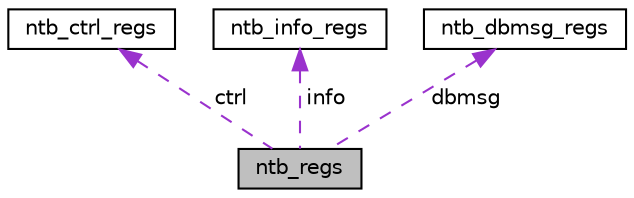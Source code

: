 digraph "ntb_regs"
{
 // LATEX_PDF_SIZE
  edge [fontname="Helvetica",fontsize="10",labelfontname="Helvetica",labelfontsize="10"];
  node [fontname="Helvetica",fontsize="10",shape=record];
  Node1 [label="ntb_regs",height=0.2,width=0.4,color="black", fillcolor="grey75", style="filled", fontcolor="black",tooltip=" "];
  Node2 -> Node1 [dir="back",color="darkorchid3",fontsize="10",style="dashed",label=" ctrl" ,fontname="Helvetica"];
  Node2 [label="ntb_ctrl_regs",height=0.2,width=0.4,color="black", fillcolor="white", style="filled",URL="$structntb__ctrl__regs.html",tooltip=" "];
  Node3 -> Node1 [dir="back",color="darkorchid3",fontsize="10",style="dashed",label=" info" ,fontname="Helvetica"];
  Node3 [label="ntb_info_regs",height=0.2,width=0.4,color="black", fillcolor="white", style="filled",URL="$structntb__info__regs.html",tooltip=" "];
  Node4 -> Node1 [dir="back",color="darkorchid3",fontsize="10",style="dashed",label=" dbmsg" ,fontname="Helvetica"];
  Node4 [label="ntb_dbmsg_regs",height=0.2,width=0.4,color="black", fillcolor="white", style="filled",URL="$structntb__dbmsg__regs.html",tooltip=" "];
}
